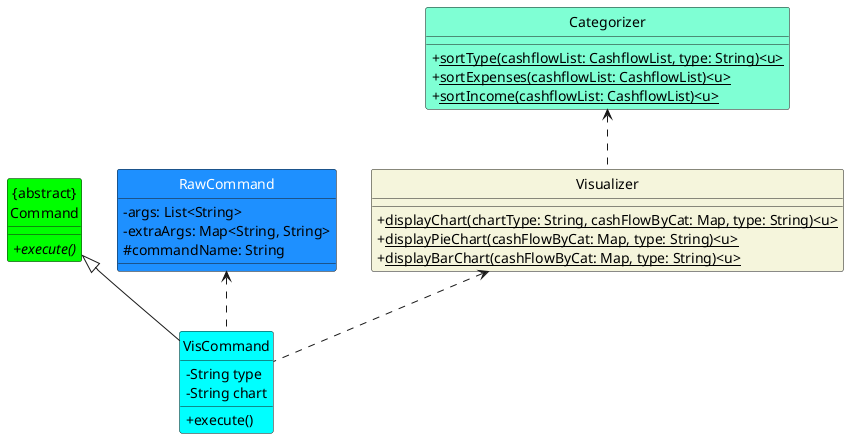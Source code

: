 @startuml
'https://plantuml.com/class-diagram

skinparam classFontColor automatic


class "{abstract}\nCommand"  #lime {
+execute() {abstract}
}

class VisCommand #Cyan {
-String type
-String chart
+execute()
}

class RawCommand #DodgerBlue {
-args: List<String>
-extraArgs: Map<String, String>
#commandName: String
}

class Categorizer #AquaMarine {
+<u>sortType(cashflowList: CashflowList, type: String)<u>
+<u>sortExpenses(cashflowList: CashflowList)<u>
+<u>sortIncome(cashflowList: CashflowList)<u>
}

class Visualizer #Beige {
+<u>displayChart(chartType: String, cashFlowByCat: Map, type: String)<u>
+ <u>displayPieChart(cashFlowByCat: Map, type: String)<u>
+ <u>displayBarChart(cashFlowByCat: Map, type: String)<u>
}

"{abstract}\nCommand" <|-- VisCommand
RawCommand <.. VisCommand
Categorizer <.. Visualizer
Visualizer <.. VisCommand

hide Circle
skinparam classAttributeIconSize 0

@enduml